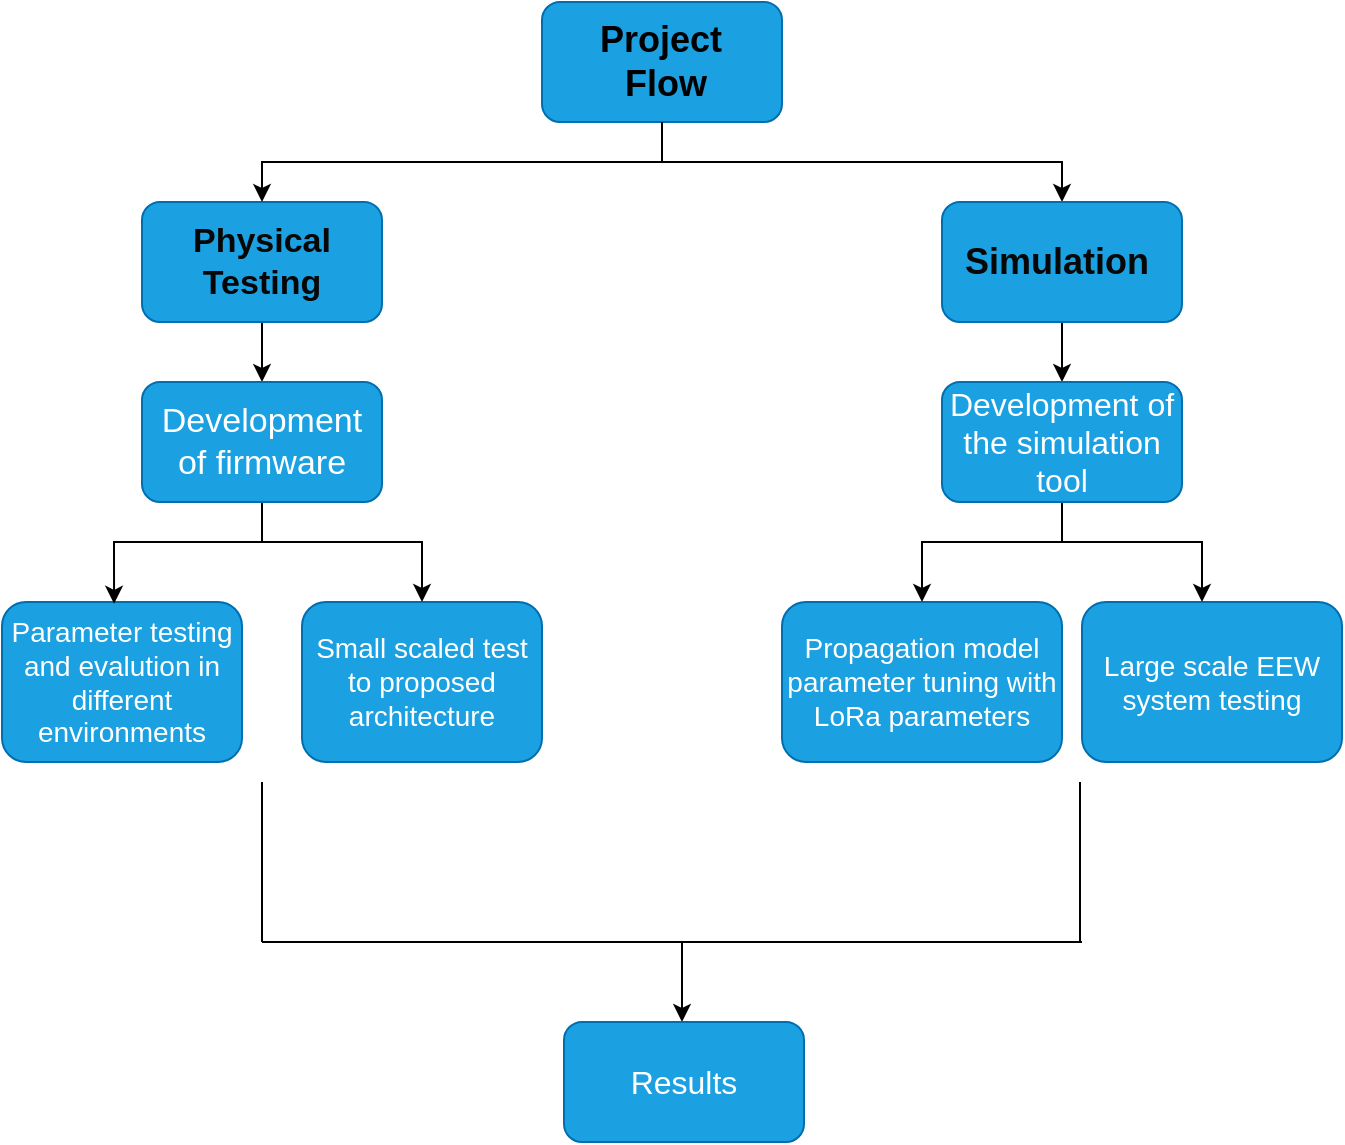 <mxfile version="24.2.5" type="github">
  <diagram name="Page-1" id="MfreXHLO4Nem9i27JCq7">
    <mxGraphModel dx="1588" dy="840" grid="1" gridSize="10" guides="1" tooltips="1" connect="0" arrows="1" fold="1" page="0" pageScale="1" pageWidth="827" pageHeight="1169" background="#FFFFFF" math="0" shadow="0">
      <root>
        <mxCell id="0" />
        <mxCell id="1" parent="0" />
        <mxCell id="dZYKD75arW8eq8bgGsH2-12" style="edgeStyle=orthogonalEdgeStyle;rounded=0;orthogonalLoop=1;jettySize=auto;html=1;exitX=0.5;exitY=1;exitDx=0;exitDy=0;entryX=0.5;entryY=0;entryDx=0;entryDy=0;" parent="1" source="dZYKD75arW8eq8bgGsH2-1" target="dZYKD75arW8eq8bgGsH2-3" edge="1">
          <mxGeometry relative="1" as="geometry" />
        </mxCell>
        <mxCell id="dZYKD75arW8eq8bgGsH2-1" value="" style="rounded=1;whiteSpace=wrap;html=1;fillColor=#1ba1e2;fontColor=#ffffff;strokeColor=#006EAF;" parent="1" vertex="1">
          <mxGeometry x="360" y="50" width="120" height="60" as="geometry" />
        </mxCell>
        <mxCell id="dZYKD75arW8eq8bgGsH2-16" style="edgeStyle=orthogonalEdgeStyle;rounded=0;orthogonalLoop=1;jettySize=auto;html=1;exitX=0.5;exitY=1;exitDx=0;exitDy=0;entryX=0.5;entryY=0;entryDx=0;entryDy=0;" parent="1" source="dZYKD75arW8eq8bgGsH2-2" target="dZYKD75arW8eq8bgGsH2-13" edge="1">
          <mxGeometry relative="1" as="geometry" />
        </mxCell>
        <mxCell id="dZYKD75arW8eq8bgGsH2-2" value="Physical Testing" style="rounded=1;whiteSpace=wrap;html=1;fontSize=17;fillColor=#1ba1e2;fontColor=#080707;strokeColor=#006EAF;labelBorderColor=none;fontStyle=1" parent="1" vertex="1">
          <mxGeometry x="160" y="150" width="120" height="60" as="geometry" />
        </mxCell>
        <mxCell id="dZYKD75arW8eq8bgGsH2-17" style="edgeStyle=orthogonalEdgeStyle;rounded=0;orthogonalLoop=1;jettySize=auto;html=1;exitX=0.5;exitY=1;exitDx=0;exitDy=0;entryX=0.5;entryY=0;entryDx=0;entryDy=0;" parent="1" source="dZYKD75arW8eq8bgGsH2-3" target="dZYKD75arW8eq8bgGsH2-14" edge="1">
          <mxGeometry relative="1" as="geometry" />
        </mxCell>
        <mxCell id="dZYKD75arW8eq8bgGsH2-3" value="Simulation&amp;nbsp;" style="rounded=1;whiteSpace=wrap;html=1;fontSize=18;fillColor=#1ba1e2;fontColor=#080808;strokeColor=#006EAF;fontStyle=1" parent="1" vertex="1">
          <mxGeometry x="560" y="150" width="120" height="60" as="geometry" />
        </mxCell>
        <mxCell id="dZYKD75arW8eq8bgGsH2-4" value="Parameter testing and evalution in different environments" style="rounded=1;whiteSpace=wrap;html=1;fontSize=14;fillColor=#1ba1e2;fontColor=#ffffff;strokeColor=#006EAF;" parent="1" vertex="1">
          <mxGeometry x="90" y="350" width="120" height="80" as="geometry" />
        </mxCell>
        <mxCell id="dZYKD75arW8eq8bgGsH2-5" value="Small scaled test to proposed architecture" style="rounded=1;whiteSpace=wrap;html=1;fontSize=14;fillColor=#1ba1e2;fontColor=#ffffff;strokeColor=#006EAF;" parent="1" vertex="1">
          <mxGeometry x="240" y="350" width="120" height="80" as="geometry" />
        </mxCell>
        <mxCell id="dZYKD75arW8eq8bgGsH2-8" value="Propagation model parameter tuning with LoRa parameters" style="rounded=1;whiteSpace=wrap;html=1;fontSize=14;fillColor=#1ba1e2;fontColor=#ffffff;strokeColor=#006EAF;" parent="1" vertex="1">
          <mxGeometry x="480" y="350" width="140" height="80" as="geometry" />
        </mxCell>
        <mxCell id="dZYKD75arW8eq8bgGsH2-9" value="Large scale EEW system testing" style="rounded=1;whiteSpace=wrap;html=1;fontSize=14;fillColor=#1ba1e2;fontColor=#ffffff;strokeColor=#006EAF;" parent="1" vertex="1">
          <mxGeometry x="630" y="350" width="130" height="80" as="geometry" />
        </mxCell>
        <mxCell id="dZYKD75arW8eq8bgGsH2-10" style="edgeStyle=orthogonalEdgeStyle;rounded=0;orthogonalLoop=1;jettySize=auto;html=1;exitX=0.5;exitY=1;exitDx=0;exitDy=0;entryX=0.5;entryY=0;entryDx=0;entryDy=0;" parent="1" source="dZYKD75arW8eq8bgGsH2-1" target="dZYKD75arW8eq8bgGsH2-2" edge="1">
          <mxGeometry relative="1" as="geometry" />
        </mxCell>
        <mxCell id="dZYKD75arW8eq8bgGsH2-20" value="" style="edgeStyle=orthogonalEdgeStyle;rounded=0;orthogonalLoop=1;jettySize=auto;html=1;" parent="1" source="dZYKD75arW8eq8bgGsH2-13" target="dZYKD75arW8eq8bgGsH2-5" edge="1">
          <mxGeometry relative="1" as="geometry">
            <Array as="points">
              <mxPoint x="220" y="320" />
              <mxPoint x="300" y="320" />
            </Array>
          </mxGeometry>
        </mxCell>
        <mxCell id="dZYKD75arW8eq8bgGsH2-13" value="Development of firmware" style="rounded=1;whiteSpace=wrap;html=1;fontSize=17;fillColor=#1ba1e2;fontColor=#ffffff;strokeColor=#006EAF;" parent="1" vertex="1">
          <mxGeometry x="160" y="240" width="120" height="60" as="geometry" />
        </mxCell>
        <mxCell id="dZYKD75arW8eq8bgGsH2-23" value="" style="edgeStyle=orthogonalEdgeStyle;rounded=0;orthogonalLoop=1;jettySize=auto;html=1;" parent="1" source="dZYKD75arW8eq8bgGsH2-14" target="dZYKD75arW8eq8bgGsH2-9" edge="1">
          <mxGeometry relative="1" as="geometry">
            <Array as="points">
              <mxPoint x="620" y="320" />
              <mxPoint x="690" y="320" />
            </Array>
          </mxGeometry>
        </mxCell>
        <mxCell id="dZYKD75arW8eq8bgGsH2-14" value="Development of the simulation tool" style="rounded=1;whiteSpace=wrap;html=1;fontSize=16;fillColor=#1ba1e2;fontColor=#ffffff;strokeColor=#006EAF;" parent="1" vertex="1">
          <mxGeometry x="560" y="240" width="120" height="60" as="geometry" />
        </mxCell>
        <mxCell id="dZYKD75arW8eq8bgGsH2-15" value="&lt;b style=&quot;font-size: 18px;&quot;&gt;Project&amp;nbsp; Flow&lt;/b&gt;" style="text;html=1;align=center;verticalAlign=middle;whiteSpace=wrap;rounded=0;fontSize=18;" parent="1" vertex="1">
          <mxGeometry x="384" y="65" width="76" height="30" as="geometry" />
        </mxCell>
        <mxCell id="dZYKD75arW8eq8bgGsH2-21" style="edgeStyle=orthogonalEdgeStyle;rounded=0;orthogonalLoop=1;jettySize=auto;html=1;entryX=0.467;entryY=0.011;entryDx=0;entryDy=0;entryPerimeter=0;" parent="1" target="dZYKD75arW8eq8bgGsH2-4" edge="1">
          <mxGeometry relative="1" as="geometry">
            <mxPoint x="220" y="320" as="sourcePoint" />
            <mxPoint x="20" y="370" as="targetPoint" />
            <Array as="points">
              <mxPoint x="220" y="320" />
              <mxPoint x="146" y="320" />
            </Array>
          </mxGeometry>
        </mxCell>
        <mxCell id="dZYKD75arW8eq8bgGsH2-25" style="edgeStyle=orthogonalEdgeStyle;rounded=0;orthogonalLoop=1;jettySize=auto;html=1;entryX=0.467;entryY=0.011;entryDx=0;entryDy=0;entryPerimeter=0;" parent="1" edge="1">
          <mxGeometry relative="1" as="geometry">
            <mxPoint x="620" y="320" as="sourcePoint" />
            <mxPoint x="550" y="350" as="targetPoint" />
            <Array as="points">
              <mxPoint x="630" y="320" />
              <mxPoint x="551" y="320" />
            </Array>
          </mxGeometry>
        </mxCell>
        <mxCell id="dZYKD75arW8eq8bgGsH2-26" value="" style="endArrow=none;html=1;rounded=0;" parent="1" edge="1">
          <mxGeometry width="50" height="50" relative="1" as="geometry">
            <mxPoint x="220" y="440" as="sourcePoint" />
            <mxPoint x="220" y="520" as="targetPoint" />
          </mxGeometry>
        </mxCell>
        <mxCell id="dZYKD75arW8eq8bgGsH2-27" value="" style="endArrow=none;html=1;rounded=0;" parent="1" edge="1">
          <mxGeometry width="50" height="50" relative="1" as="geometry">
            <mxPoint x="629" y="440" as="sourcePoint" />
            <mxPoint x="629" y="520" as="targetPoint" />
          </mxGeometry>
        </mxCell>
        <mxCell id="dZYKD75arW8eq8bgGsH2-28" value="" style="endArrow=none;html=1;rounded=0;" parent="1" edge="1">
          <mxGeometry width="50" height="50" relative="1" as="geometry">
            <mxPoint x="220" y="520" as="sourcePoint" />
            <mxPoint x="630" y="520" as="targetPoint" />
          </mxGeometry>
        </mxCell>
        <mxCell id="dZYKD75arW8eq8bgGsH2-29" value="" style="endArrow=classic;html=1;rounded=0;" parent="1" edge="1">
          <mxGeometry width="50" height="50" relative="1" as="geometry">
            <mxPoint x="430" y="520" as="sourcePoint" />
            <mxPoint x="430" y="560" as="targetPoint" />
          </mxGeometry>
        </mxCell>
        <mxCell id="dZYKD75arW8eq8bgGsH2-30" value="&lt;font style=&quot;font-size: 16px;&quot;&gt;Results&lt;/font&gt;" style="rounded=1;whiteSpace=wrap;html=1;fillColor=#1ba1e2;fontColor=#ffffff;strokeColor=#006EAF;" parent="1" vertex="1">
          <mxGeometry x="371" y="560" width="120" height="60" as="geometry" />
        </mxCell>
      </root>
    </mxGraphModel>
  </diagram>
</mxfile>
